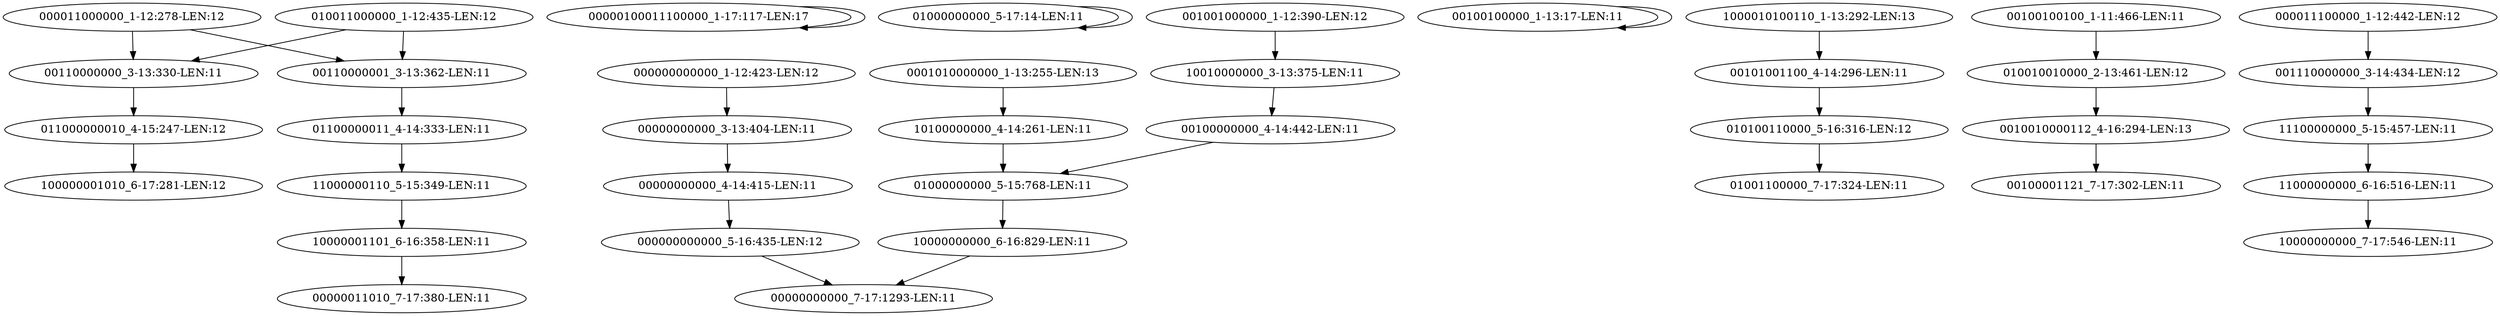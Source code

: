 digraph G {
    "000011000000_1-12:278-LEN:12" -> "00110000000_3-13:330-LEN:11";
    "000011000000_1-12:278-LEN:12" -> "00110000001_3-13:362-LEN:11";
    "00000100011100000_1-17:117-LEN:17" -> "00000100011100000_1-17:117-LEN:17";
    "01000000000_5-17:14-LEN:11" -> "01000000000_5-17:14-LEN:11";
    "01000000000_5-15:768-LEN:11" -> "10000000000_6-16:829-LEN:11";
    "00000000000_3-13:404-LEN:11" -> "00000000000_4-14:415-LEN:11";
    "10100000000_4-14:261-LEN:11" -> "01000000000_5-15:768-LEN:11";
    "10000000000_6-16:829-LEN:11" -> "00000000000_7-17:1293-LEN:11";
    "0001010000000_1-13:255-LEN:13" -> "10100000000_4-14:261-LEN:11";
    "00100100000_1-13:17-LEN:11" -> "00100100000_1-13:17-LEN:11";
    "00101001100_4-14:296-LEN:11" -> "010100110000_5-16:316-LEN:12";
    "00100000000_4-14:442-LEN:11" -> "01000000000_5-15:768-LEN:11";
    "1000010100110_1-13:292-LEN:13" -> "00101001100_4-14:296-LEN:11";
    "00100100100_1-11:466-LEN:11" -> "010010010000_2-13:461-LEN:12";
    "11000000110_5-15:349-LEN:11" -> "10000001101_6-16:358-LEN:11";
    "01100000011_4-14:333-LEN:11" -> "11000000110_5-15:349-LEN:11";
    "00110000000_3-13:330-LEN:11" -> "011000000010_4-15:247-LEN:12";
    "000011100000_1-12:442-LEN:12" -> "001110000000_3-14:434-LEN:12";
    "001110000000_3-14:434-LEN:12" -> "11100000000_5-15:457-LEN:11";
    "11100000000_5-15:457-LEN:11" -> "11000000000_6-16:516-LEN:11";
    "000000000000_5-16:435-LEN:12" -> "00000000000_7-17:1293-LEN:11";
    "000000000000_1-12:423-LEN:12" -> "00000000000_3-13:404-LEN:11";
    "010011000000_1-12:435-LEN:12" -> "00110000000_3-13:330-LEN:11";
    "010011000000_1-12:435-LEN:12" -> "00110000001_3-13:362-LEN:11";
    "11000000000_6-16:516-LEN:11" -> "10000000000_7-17:546-LEN:11";
    "001001000000_1-12:390-LEN:12" -> "10010000000_3-13:375-LEN:11";
    "10000001101_6-16:358-LEN:11" -> "00000011010_7-17:380-LEN:11";
    "011000000010_4-15:247-LEN:12" -> "100000001010_6-17:281-LEN:12";
    "010100110000_5-16:316-LEN:12" -> "01001100000_7-17:324-LEN:11";
    "00110000001_3-13:362-LEN:11" -> "01100000011_4-14:333-LEN:11";
    "10010000000_3-13:375-LEN:11" -> "00100000000_4-14:442-LEN:11";
    "0010010000112_4-16:294-LEN:13" -> "00100001121_7-17:302-LEN:11";
    "00000000000_4-14:415-LEN:11" -> "000000000000_5-16:435-LEN:12";
    "010010010000_2-13:461-LEN:12" -> "0010010000112_4-16:294-LEN:13";
}
